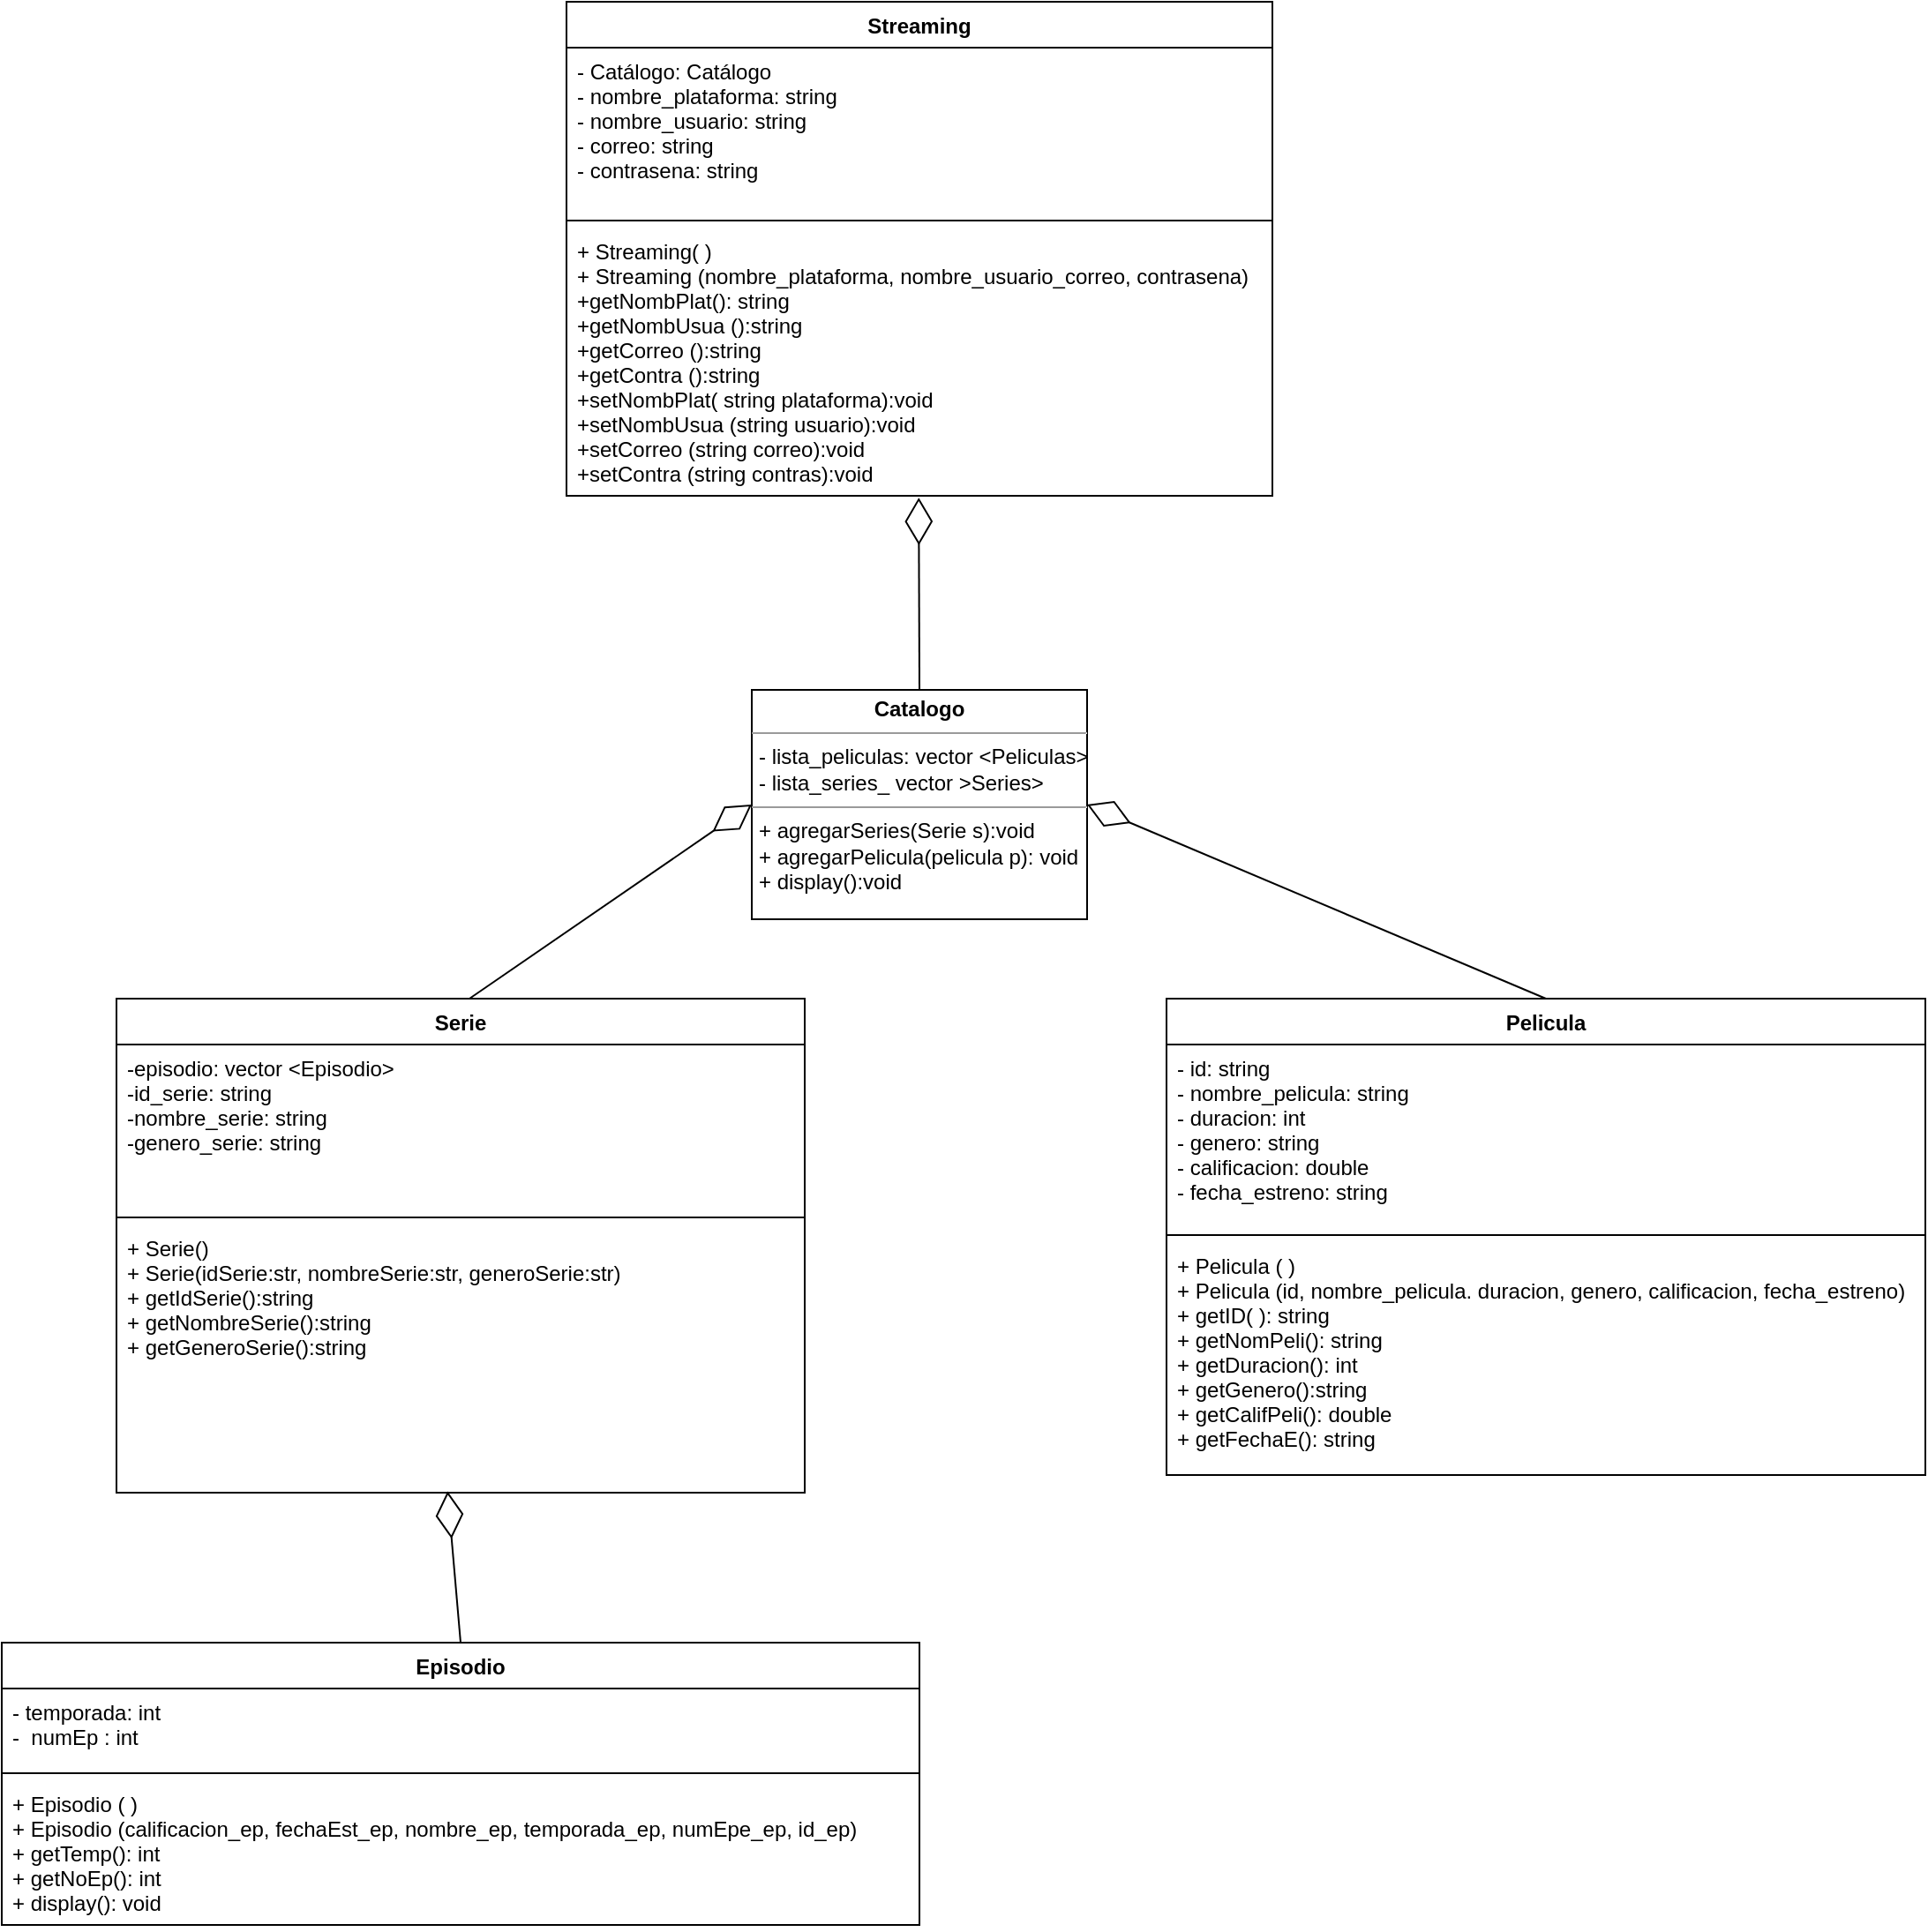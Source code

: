 <mxfile>
    <diagram id="g5spBLx_vvhdmmsODNRa" name="UML">
        <mxGraphModel dx="1910" dy="478" grid="1" gridSize="10" guides="1" tooltips="1" connect="1" arrows="1" fold="1" page="1" pageScale="1" pageWidth="850" pageHeight="1100" math="0" shadow="0">
            <root>
                <mxCell id="0"/>
                <mxCell id="1" parent="0"/>
                <mxCell id="2" value="Pelicula" style="swimlane;fontStyle=1;align=center;verticalAlign=top;childLayout=stackLayout;horizontal=1;startSize=26;horizontalStack=0;resizeParent=1;resizeParentMax=0;resizeLast=0;collapsible=1;marginBottom=0;" parent="1" vertex="1">
                    <mxGeometry x="630" y="565" width="430" height="270" as="geometry"/>
                </mxCell>
                <mxCell id="3" value="- id: string&#10;- nombre_pelicula: string&#10;- duracion: int &#10;- genero: string&#10;- calificacion: double&#10;- fecha_estreno: string" style="text;strokeColor=none;fillColor=none;align=left;verticalAlign=top;spacingLeft=4;spacingRight=4;overflow=hidden;rotatable=0;points=[[0,0.5],[1,0.5]];portConstraint=eastwest;" parent="2" vertex="1">
                    <mxGeometry y="26" width="430" height="104" as="geometry"/>
                </mxCell>
                <mxCell id="4" value="" style="line;strokeWidth=1;fillColor=none;align=left;verticalAlign=middle;spacingTop=-1;spacingLeft=3;spacingRight=3;rotatable=0;labelPosition=right;points=[];portConstraint=eastwest;" parent="2" vertex="1">
                    <mxGeometry y="130" width="430" height="8" as="geometry"/>
                </mxCell>
                <mxCell id="5" value="+ Pelicula ( )&#10;+ Pelicula (id, nombre_pelicula. duracion, genero, calificacion, fecha_estreno)&#10;+ getID( ): string&#10;+ getNomPeli(): string&#10;+ getDuracion(): int&#10;+ getGenero():string&#10;+ getCalifPeli(): double&#10;+ getFechaE(): string&#10;" style="text;strokeColor=none;fillColor=none;align=left;verticalAlign=top;spacingLeft=4;spacingRight=4;overflow=hidden;rotatable=0;points=[[0,0.5],[1,0.5]];portConstraint=eastwest;" parent="2" vertex="1">
                    <mxGeometry y="138" width="430" height="132" as="geometry"/>
                </mxCell>
                <mxCell id="6" value="Serie" style="swimlane;fontStyle=1;align=center;verticalAlign=top;childLayout=stackLayout;horizontal=1;startSize=26;horizontalStack=0;resizeParent=1;resizeParentMax=0;resizeLast=0;collapsible=1;marginBottom=0;" parent="1" vertex="1">
                    <mxGeometry x="35" y="565" width="390" height="280" as="geometry"/>
                </mxCell>
                <mxCell id="7" value="-episodio: vector &lt;Episodio&gt;&#10;-id_serie: string&#10;-nombre_serie: string&#10;-genero_serie: string" style="text;strokeColor=none;fillColor=none;align=left;verticalAlign=top;spacingLeft=4;spacingRight=4;overflow=hidden;rotatable=0;points=[[0,0.5],[1,0.5]];portConstraint=eastwest;" parent="6" vertex="1">
                    <mxGeometry y="26" width="390" height="94" as="geometry"/>
                </mxCell>
                <mxCell id="8" value="" style="line;strokeWidth=1;fillColor=none;align=left;verticalAlign=middle;spacingTop=-1;spacingLeft=3;spacingRight=3;rotatable=0;labelPosition=right;points=[];portConstraint=eastwest;" parent="6" vertex="1">
                    <mxGeometry y="120" width="390" height="8" as="geometry"/>
                </mxCell>
                <mxCell id="9" value="+ Serie()&#10;+ Serie(idSerie:str, nombreSerie:str, generoSerie:str)&#10;+ getIdSerie():string&#10;+ getNombreSerie():string&#10;+ getGeneroSerie():string&#10;&#10;" style="text;strokeColor=none;fillColor=none;align=left;verticalAlign=top;spacingLeft=4;spacingRight=4;overflow=hidden;rotatable=0;points=[[0,0.5],[1,0.5]];portConstraint=eastwest;" parent="6" vertex="1">
                    <mxGeometry y="128" width="390" height="152" as="geometry"/>
                </mxCell>
                <mxCell id="18" value="Streaming" style="swimlane;fontStyle=1;align=center;verticalAlign=top;childLayout=stackLayout;horizontal=1;startSize=26;horizontalStack=0;resizeParent=1;resizeParentMax=0;resizeLast=0;collapsible=1;marginBottom=0;" parent="1" vertex="1">
                    <mxGeometry x="290" width="400" height="280" as="geometry"/>
                </mxCell>
                <mxCell id="19" value="- Catálogo: Catálogo&#10;- nombre_plataforma: string&#10;- nombre_usuario: string&#10;- correo: string&#10;- contrasena: string " style="text;strokeColor=none;fillColor=none;align=left;verticalAlign=top;spacingLeft=4;spacingRight=4;overflow=hidden;rotatable=0;points=[[0,0.5],[1,0.5]];portConstraint=eastwest;" parent="18" vertex="1">
                    <mxGeometry y="26" width="400" height="94" as="geometry"/>
                </mxCell>
                <mxCell id="20" value="" style="line;strokeWidth=1;fillColor=none;align=left;verticalAlign=middle;spacingTop=-1;spacingLeft=3;spacingRight=3;rotatable=0;labelPosition=right;points=[];portConstraint=eastwest;" parent="18" vertex="1">
                    <mxGeometry y="120" width="400" height="8" as="geometry"/>
                </mxCell>
                <mxCell id="21" value="+ Streaming( )&#10;+ Streaming (nombre_plataforma, nombre_usuario_correo, contrasena)&#10;+getNombPlat(): string&#10;+getNombUsua ():string&#10;+getCorreo ():string&#10;+getContra ():string&#10;+setNombPlat( string plataforma):void&#10;+setNombUsua (string usuario):void&#10;+setCorreo (string correo):void&#10;+setContra (string contras):void" style="text;strokeColor=none;fillColor=none;align=left;verticalAlign=top;spacingLeft=4;spacingRight=4;overflow=hidden;rotatable=0;points=[[0,0.5],[1,0.5]];portConstraint=eastwest;" parent="18" vertex="1">
                    <mxGeometry y="128" width="400" height="152" as="geometry"/>
                </mxCell>
                <mxCell id="29" value="" style="endArrow=diamondThin;endFill=0;endSize=24;html=1;entryX=0;entryY=0.5;entryDx=0;entryDy=0;" parent="1" edge="1" target="34">
                    <mxGeometry width="160" relative="1" as="geometry">
                        <mxPoint x="235" y="565" as="sourcePoint"/>
                        <mxPoint x="395" y="445" as="targetPoint"/>
                    </mxGeometry>
                </mxCell>
                <mxCell id="30" value="" style="endArrow=diamondThin;endFill=0;endSize=24;html=1;exitX=0.5;exitY=0;exitDx=0;exitDy=0;entryX=1;entryY=0.5;entryDx=0;entryDy=0;" parent="1" source="2" target="34" edge="1">
                    <mxGeometry width="160" relative="1" as="geometry">
                        <mxPoint x="400" y="580" as="sourcePoint"/>
                        <mxPoint x="580" y="440" as="targetPoint"/>
                        <Array as="points"/>
                    </mxGeometry>
                </mxCell>
                <mxCell id="31" value="" style="endArrow=diamondThin;endFill=0;endSize=24;html=1;entryX=0.481;entryY=0.995;entryDx=0;entryDy=0;entryPerimeter=0;exitX=0.5;exitY=0;exitDx=0;exitDy=0;" parent="1" source="38" target="9" edge="1">
                    <mxGeometry width="160" relative="1" as="geometry">
                        <mxPoint x="220" y="930" as="sourcePoint"/>
                        <mxPoint x="360" y="880" as="targetPoint"/>
                    </mxGeometry>
                </mxCell>
                <mxCell id="32" value="" style="endArrow=diamondThin;endFill=0;endSize=24;html=1;exitX=0.5;exitY=0;exitDx=0;exitDy=0;entryX=0.499;entryY=1.007;entryDx=0;entryDy=0;entryPerimeter=0;" parent="1" target="21" edge="1" source="34">
                    <mxGeometry width="160" relative="1" as="geometry">
                        <mxPoint x="490" y="380" as="sourcePoint"/>
                        <mxPoint x="500" y="280" as="targetPoint"/>
                    </mxGeometry>
                </mxCell>
                <mxCell id="34" value="&lt;p style=&quot;margin: 0px ; margin-top: 4px ; text-align: center&quot;&gt;&lt;b&gt;Catalogo&lt;/b&gt;&lt;/p&gt;&lt;hr size=&quot;1&quot;&gt;&lt;p style=&quot;margin: 0px ; margin-left: 4px&quot;&gt;- lista_peliculas: vector &amp;lt;Peliculas&amp;gt;&lt;/p&gt;&lt;p style=&quot;margin: 0px ; margin-left: 4px&quot;&gt;- lista_series_ vector &amp;gt;Series&amp;gt;&lt;/p&gt;&lt;hr size=&quot;1&quot;&gt;&lt;p style=&quot;margin: 0px ; margin-left: 4px&quot;&gt;+ agregarSeries(Serie s):void&amp;nbsp;&lt;/p&gt;&lt;p style=&quot;margin: 0px ; margin-left: 4px&quot;&gt;+ agregarPelicula(pelicula p): void&lt;/p&gt;&lt;p style=&quot;margin: 0px ; margin-left: 4px&quot;&gt;+ display():void&amp;nbsp;&lt;/p&gt;" style="verticalAlign=top;align=left;overflow=fill;fontSize=12;fontFamily=Helvetica;html=1;" parent="1" vertex="1">
                    <mxGeometry x="395" y="390" width="190" height="130" as="geometry"/>
                </mxCell>
                <mxCell id="38" value="Episodio" style="swimlane;fontStyle=1;align=center;verticalAlign=top;childLayout=stackLayout;horizontal=1;startSize=26;horizontalStack=0;resizeParent=1;resizeParentMax=0;resizeLast=0;collapsible=1;marginBottom=0;" vertex="1" parent="1">
                    <mxGeometry x="-30" y="930" width="520" height="160" as="geometry"/>
                </mxCell>
                <mxCell id="39" value="- temporada: int&#10;-  numEp : int&#10;" style="text;strokeColor=none;fillColor=none;align=left;verticalAlign=top;spacingLeft=4;spacingRight=4;overflow=hidden;rotatable=0;points=[[0,0.5],[1,0.5]];portConstraint=eastwest;" vertex="1" parent="38">
                    <mxGeometry y="26" width="520" height="44" as="geometry"/>
                </mxCell>
                <mxCell id="40" value="" style="line;strokeWidth=1;fillColor=none;align=left;verticalAlign=middle;spacingTop=-1;spacingLeft=3;spacingRight=3;rotatable=0;labelPosition=right;points=[];portConstraint=eastwest;" vertex="1" parent="38">
                    <mxGeometry y="70" width="520" height="8" as="geometry"/>
                </mxCell>
                <mxCell id="41" value="+ Episodio ( )&#10;+ Episodio (calificacion_ep, fechaEst_ep, nombre_ep, temporada_ep, numEpe_ep, id_ep)&#10;+ getTemp(): int&#10;+ getNoEp(): int&#10;+ display(): void&#10;" style="text;strokeColor=none;fillColor=none;align=left;verticalAlign=top;spacingLeft=4;spacingRight=4;overflow=hidden;rotatable=0;points=[[0,0.5],[1,0.5]];portConstraint=eastwest;" vertex="1" parent="38">
                    <mxGeometry y="78" width="520" height="82" as="geometry"/>
                </mxCell>
            </root>
        </mxGraphModel>
    </diagram>
    <diagram id="M7OhMWJQaxeYg0EjF2d1" name="UML herencia">
        <mxGraphModel dx="1060" dy="1647" grid="1" gridSize="10" guides="1" tooltips="1" connect="1" arrows="1" fold="1" page="1" pageScale="1" pageWidth="827" pageHeight="1169" math="0" shadow="0">
            <root>
                <mxCell id="FiDUl4p-JCGd17M9LX08-0"/>
                <mxCell id="FiDUl4p-JCGd17M9LX08-1" parent="FiDUl4p-JCGd17M9LX08-0"/>
                <mxCell id="y2TpvjQaVLHb-VL8xuH1-0" value="Streaming" style="swimlane;fontStyle=1;align=center;verticalAlign=top;childLayout=stackLayout;horizontal=1;startSize=26;horizontalStack=0;resizeParent=1;resizeParentMax=0;resizeLast=0;collapsible=1;marginBottom=0;" parent="FiDUl4p-JCGd17M9LX08-1" vertex="1">
                    <mxGeometry x="360" y="-40" width="400" height="310" as="geometry"/>
                </mxCell>
                <mxCell id="y2TpvjQaVLHb-VL8xuH1-1" value="- Catálogo: Catálogo&#10;- nombre_plataforma: string&#10;- nombre_usuario: string&#10;- correo: string&#10;- contrasena: string " style="text;strokeColor=none;fillColor=none;align=left;verticalAlign=top;spacingLeft=4;spacingRight=4;overflow=hidden;rotatable=0;points=[[0,0.5],[1,0.5]];portConstraint=eastwest;" parent="y2TpvjQaVLHb-VL8xuH1-0" vertex="1">
                    <mxGeometry y="26" width="400" height="94" as="geometry"/>
                </mxCell>
                <mxCell id="y2TpvjQaVLHb-VL8xuH1-2" value="" style="line;strokeWidth=1;fillColor=none;align=left;verticalAlign=middle;spacingTop=-1;spacingLeft=3;spacingRight=3;rotatable=0;labelPosition=right;points=[];portConstraint=eastwest;" parent="y2TpvjQaVLHb-VL8xuH1-0" vertex="1">
                    <mxGeometry y="120" width="400" height="8" as="geometry"/>
                </mxCell>
                <mxCell id="y2TpvjQaVLHb-VL8xuH1-3" value="+ Streaming( )&#10;+ Streaming (nombre_plataforma, nombre_usuario_correo, contrasena)&#10;&#10;+getNombPlat(): string&#10;+getNombUsua ():string&#10;+getCorreo ():string&#10;+getContra ():string&#10;+setNombPlat( string plataforma):void&#10;+setNombUsua (string usuario):void&#10;+setCorreo (string correo):void&#10;+setContra (string contras):void" style="text;strokeColor=none;fillColor=none;align=left;verticalAlign=top;spacingLeft=4;spacingRight=4;overflow=hidden;rotatable=0;points=[[0,0.5],[1,0.5]];portConstraint=eastwest;" parent="y2TpvjQaVLHb-VL8xuH1-0" vertex="1">
                    <mxGeometry y="128" width="400" height="182" as="geometry"/>
                </mxCell>
                <mxCell id="GW1StQTnTIdHxi2I7VkY-0" value="Episodio" style="swimlane;fontStyle=1;align=center;verticalAlign=top;childLayout=stackLayout;horizontal=1;startSize=26;horizontalStack=0;resizeParent=1;resizeParentMax=0;resizeLast=0;collapsible=1;marginBottom=0;" parent="FiDUl4p-JCGd17M9LX08-1" vertex="1">
                    <mxGeometry x="40" y="820" width="460" height="150" as="geometry"/>
                </mxCell>
                <mxCell id="GW1StQTnTIdHxi2I7VkY-1" value="- temporada: int&#10;-  numEp : int&#10;" style="text;strokeColor=none;fillColor=none;align=left;verticalAlign=top;spacingLeft=4;spacingRight=4;overflow=hidden;rotatable=0;points=[[0,0.5],[1,0.5]];portConstraint=eastwest;" parent="GW1StQTnTIdHxi2I7VkY-0" vertex="1">
                    <mxGeometry y="26" width="460" height="44" as="geometry"/>
                </mxCell>
                <mxCell id="GW1StQTnTIdHxi2I7VkY-2" value="" style="line;strokeWidth=1;fillColor=none;align=left;verticalAlign=middle;spacingTop=-1;spacingLeft=3;spacingRight=3;rotatable=0;labelPosition=right;points=[];portConstraint=eastwest;" parent="GW1StQTnTIdHxi2I7VkY-0" vertex="1">
                    <mxGeometry y="70" width="460" height="8" as="geometry"/>
                </mxCell>
                <mxCell id="GW1StQTnTIdHxi2I7VkY-3" value="+ Episodio ( )&#10;+ Episodio (calificacion_ep, fechaEst_ep nombre_ep, temporada, numEp, id_ep)&#10;+ getTemp(): int&#10;+ getNoEp(): int&#10;" style="text;strokeColor=none;fillColor=none;align=left;verticalAlign=top;spacingLeft=4;spacingRight=4;overflow=hidden;rotatable=0;points=[[0,0.5],[1,0.5]];portConstraint=eastwest;" parent="GW1StQTnTIdHxi2I7VkY-0" vertex="1">
                    <mxGeometry y="78" width="460" height="72" as="geometry"/>
                </mxCell>
                <mxCell id="mvdX4LRs8X7vJDpDzA3B-0" value="Pelicula" style="swimlane;fontStyle=1;align=center;verticalAlign=top;childLayout=stackLayout;horizontal=1;startSize=26;horizontalStack=0;resizeParent=1;resizeParentMax=0;resizeLast=0;collapsible=1;marginBottom=0;" parent="FiDUl4p-JCGd17M9LX08-1" vertex="1">
                    <mxGeometry x="650" y="780" width="430" height="170" as="geometry"/>
                </mxCell>
                <mxCell id="mvdX4LRs8X7vJDpDzA3B-1" value="- duracion: int &#10;- genero: string&#10;" style="text;strokeColor=none;fillColor=none;align=left;verticalAlign=top;spacingLeft=4;spacingRight=4;overflow=hidden;rotatable=0;points=[[0,0.5],[1,0.5]];portConstraint=eastwest;" parent="mvdX4LRs8X7vJDpDzA3B-0" vertex="1">
                    <mxGeometry y="26" width="430" height="44" as="geometry"/>
                </mxCell>
                <mxCell id="mvdX4LRs8X7vJDpDzA3B-2" value="" style="line;strokeWidth=1;fillColor=none;align=left;verticalAlign=middle;spacingTop=-1;spacingLeft=3;spacingRight=3;rotatable=0;labelPosition=right;points=[];portConstraint=eastwest;" parent="mvdX4LRs8X7vJDpDzA3B-0" vertex="1">
                    <mxGeometry y="70" width="430" height="8" as="geometry"/>
                </mxCell>
                <mxCell id="mvdX4LRs8X7vJDpDzA3B-3" value="+ Pelicula ( )&#10;+ Pelicula (id, nombre_pelicula. duracion, genero, calificacion, fecha_estreno)&#10;+ getDuracion(): int&#10;+ getGenero():string&#10;+ agregarPelicula(peli:Pelicula*)" style="text;strokeColor=none;fillColor=none;align=left;verticalAlign=top;spacingLeft=4;spacingRight=4;overflow=hidden;rotatable=0;points=[[0,0.5],[1,0.5]];portConstraint=eastwest;" parent="mvdX4LRs8X7vJDpDzA3B-0" vertex="1">
                    <mxGeometry y="78" width="430" height="92" as="geometry"/>
                </mxCell>
                <mxCell id="iZNObUnaK5UAuj5KGu7X-0" value="" style="endArrow=diamondThin;endFill=0;endSize=24;html=1;exitX=0.5;exitY=0;exitDx=0;exitDy=0;entryX=0.55;entryY=1.009;entryDx=0;entryDy=0;entryPerimeter=0;" parent="FiDUl4p-JCGd17M9LX08-1" source="GW1StQTnTIdHxi2I7VkY-0" target="T_MIQqRZn0Wsp7qm4aTt-3" edge="1">
                    <mxGeometry width="160" relative="1" as="geometry">
                        <mxPoint x="480" y="780" as="sourcePoint"/>
                        <mxPoint x="250.18" y="1070" as="targetPoint"/>
                        <Array as="points"/>
                    </mxGeometry>
                </mxCell>
                <mxCell id="iZNObUnaK5UAuj5KGu7X-1" value="" style="endArrow=diamondThin;endFill=0;endSize=24;html=1;exitX=0.5;exitY=0;exitDx=0;exitDy=0;entryX=-0.026;entryY=0.423;entryDx=0;entryDy=0;entryPerimeter=0;" parent="FiDUl4p-JCGd17M9LX08-1" source="T_MIQqRZn0Wsp7qm4aTt-0" target="xdg_02j6VJrPFdWVASHq-0" edge="1">
                    <mxGeometry width="160" relative="1" as="geometry">
                        <mxPoint x="265" y="770" as="sourcePoint"/>
                        <mxPoint x="480" y="403" as="targetPoint"/>
                        <Array as="points">
                            <mxPoint x="250" y="418"/>
                        </Array>
                    </mxGeometry>
                </mxCell>
                <mxCell id="iZNObUnaK5UAuj5KGu7X-2" value="" style="endArrow=diamondThin;endFill=0;endSize=24;html=1;entryX=1.021;entryY=0.423;entryDx=0;entryDy=0;exitX=0.5;exitY=0;exitDx=0;exitDy=0;entryPerimeter=0;" parent="FiDUl4p-JCGd17M9LX08-1" source="mvdX4LRs8X7vJDpDzA3B-0" target="xdg_02j6VJrPFdWVASHq-0" edge="1">
                    <mxGeometry width="160" relative="1" as="geometry">
                        <mxPoint x="310" y="760" as="sourcePoint"/>
                        <mxPoint x="640" y="403" as="targetPoint"/>
                        <Array as="points">
                            <mxPoint x="865" y="418"/>
                        </Array>
                    </mxGeometry>
                </mxCell>
                <mxCell id="iZNObUnaK5UAuj5KGu7X-3" value="Video" style="swimlane;fontStyle=0;childLayout=stackLayout;horizontal=1;startSize=26;fillColor=none;horizontalStack=0;resizeParent=1;resizeParentMax=0;resizeLast=0;collapsible=1;marginBottom=0;strokeColor=default;" parent="FiDUl4p-JCGd17M9LX08-1" vertex="1">
                    <mxGeometry x="480" y="540" width="210" height="200" as="geometry"/>
                </mxCell>
                <mxCell id="iZNObUnaK5UAuj5KGu7X-4" value="+ id:string&#10;+ nombre:string&#10;+ fecha_estreno() string&#10;+ calificacion(): int" style="text;strokeColor=none;fillColor=none;align=left;verticalAlign=top;spacingLeft=4;spacingRight=4;overflow=hidden;rotatable=0;points=[[0,0.5],[1,0.5]];portConstraint=eastwest;" parent="iZNObUnaK5UAuj5KGu7X-3" vertex="1">
                    <mxGeometry y="26" width="210" height="84" as="geometry"/>
                </mxCell>
                <mxCell id="iZNObUnaK5UAuj5KGu7X-5" value="+ Video()&#10;+ getId():string&#10;+ getNombre():string&#10;+ getFechaE(): string&#10;+ setCalifPeli(double colif): double&#10;" style="text;strokeColor=default;fillColor=none;align=left;verticalAlign=top;spacingLeft=4;spacingRight=4;overflow=hidden;rotatable=0;points=[[0,0.5],[1,0.5]];portConstraint=eastwest;" parent="iZNObUnaK5UAuj5KGu7X-3" vertex="1">
                    <mxGeometry y="110" width="210" height="90" as="geometry"/>
                </mxCell>
                <mxCell id="o8nyL9neEUp9HJr-DIkO-11" value="" style="endArrow=diamondThin;endFill=0;endSize=24;html=1;entryX=0.468;entryY=1.013;entryDx=0;entryDy=0;entryPerimeter=0;exitX=0.429;exitY=-0.013;exitDx=0;exitDy=0;exitPerimeter=0;" parent="FiDUl4p-JCGd17M9LX08-1" target="y2TpvjQaVLHb-VL8xuH1-3" edge="1">
                    <mxGeometry width="160" relative="1" as="geometry">
                        <mxPoint x="548.64" y="348.466" as="sourcePoint"/>
                        <mxPoint x="520" y="428.0" as="targetPoint"/>
                        <Array as="points">
                            <mxPoint x="549" y="310"/>
                        </Array>
                    </mxGeometry>
                </mxCell>
                <mxCell id="T_MIQqRZn0Wsp7qm4aTt-0" value="Serie" style="swimlane;fontStyle=1;align=center;verticalAlign=top;childLayout=stackLayout;horizontal=1;startSize=26;horizontalStack=0;resizeParent=1;resizeParentMax=0;resizeLast=0;collapsible=1;marginBottom=0;" parent="FiDUl4p-JCGd17M9LX08-1" vertex="1">
                    <mxGeometry x="55" y="480" width="390" height="220" as="geometry"/>
                </mxCell>
                <mxCell id="T_MIQqRZn0Wsp7qm4aTt-1" value="-episodio: vector &lt;Episodio&gt;&#10;-id_serie: string&#10;-nombre_serie: string&#10;-genero_serie: string" style="text;strokeColor=none;fillColor=none;align=left;verticalAlign=top;spacingLeft=4;spacingRight=4;overflow=hidden;rotatable=0;points=[[0,0.5],[1,0.5]];portConstraint=eastwest;" parent="T_MIQqRZn0Wsp7qm4aTt-0" vertex="1">
                    <mxGeometry y="26" width="390" height="74" as="geometry"/>
                </mxCell>
                <mxCell id="T_MIQqRZn0Wsp7qm4aTt-2" value="" style="line;strokeWidth=1;fillColor=none;align=left;verticalAlign=middle;spacingTop=-1;spacingLeft=3;spacingRight=3;rotatable=0;labelPosition=right;points=[];portConstraint=eastwest;" parent="T_MIQqRZn0Wsp7qm4aTt-0" vertex="1">
                    <mxGeometry y="100" width="390" height="8" as="geometry"/>
                </mxCell>
                <mxCell id="T_MIQqRZn0Wsp7qm4aTt-3" value="+ Serie()&#10;+ Serie(idSerie:str, nombreSerie:str, generoSerie:str)&#10;+ getIdSerie():string&#10;+ getNombreSerie():string&#10;+ getGeneroSerie():string&#10;+ agregarEpisodio(serie:Serie *)&#10;+ display(): void&#10;" style="text;strokeColor=none;fillColor=none;align=left;verticalAlign=top;spacingLeft=4;spacingRight=4;overflow=hidden;rotatable=0;points=[[0,0.5],[1,0.5]];portConstraint=eastwest;" parent="T_MIQqRZn0Wsp7qm4aTt-0" vertex="1">
                    <mxGeometry y="108" width="390" height="112" as="geometry"/>
                </mxCell>
                <mxCell id="2hrAFd8VoMEE1bOyo6JW-0" value="" style="endArrow=block;endSize=16;endFill=0;html=1;entryX=1.011;entryY=-0.025;entryDx=0;entryDy=0;entryPerimeter=0;exitX=0.25;exitY=0;exitDx=0;exitDy=0;" parent="FiDUl4p-JCGd17M9LX08-1" source="mvdX4LRs8X7vJDpDzA3B-0" target="iZNObUnaK5UAuj5KGu7X-5" edge="1">
                    <mxGeometry width="160" relative="1" as="geometry">
                        <mxPoint x="770" y="760" as="sourcePoint"/>
                        <mxPoint x="1020" y="670" as="targetPoint"/>
                    </mxGeometry>
                </mxCell>
                <mxCell id="2hrAFd8VoMEE1bOyo6JW-1" value="" style="endArrow=block;endSize=16;endFill=0;html=1;entryX=0.291;entryY=1.049;entryDx=0;entryDy=0;entryPerimeter=0;exitX=0.903;exitY=-0.019;exitDx=0;exitDy=0;exitPerimeter=0;" parent="FiDUl4p-JCGd17M9LX08-1" source="GW1StQTnTIdHxi2I7VkY-0" target="iZNObUnaK5UAuj5KGu7X-5" edge="1">
                    <mxGeometry width="160" relative="1" as="geometry">
                        <mxPoint x="510" y="940" as="sourcePoint"/>
                        <mxPoint x="702.31" y="647.75" as="targetPoint"/>
                    </mxGeometry>
                </mxCell>
                <mxCell id="xdg_02j6VJrPFdWVASHq-0" value="&lt;p style=&quot;margin: 0px ; margin-top: 4px ; text-align: center&quot;&gt;&lt;b&gt;Catalogo&lt;/b&gt;&lt;/p&gt;&lt;hr size=&quot;1&quot;&gt;&lt;p style=&quot;margin: 0px ; margin-left: 4px&quot;&gt;- lista_peliculas: vector &amp;lt;Peliculas&amp;gt;&lt;/p&gt;&lt;p style=&quot;margin: 0px ; margin-left: 4px&quot;&gt;- lista_series_ vector &amp;gt;Series&amp;gt;&lt;/p&gt;&lt;hr size=&quot;1&quot;&gt;&lt;p style=&quot;margin: 0px ; margin-left: 4px&quot;&gt;+ agregarSeries(Serie s):void&amp;nbsp;&lt;/p&gt;&lt;p style=&quot;margin: 0px ; margin-left: 4px&quot;&gt;+ agregarPelicula(pelicula p): void&lt;/p&gt;&lt;p style=&quot;margin: 0px ; margin-left: 4px&quot;&gt;+ display():void&amp;nbsp;&lt;/p&gt;" style="verticalAlign=top;align=left;overflow=fill;fontSize=12;fontFamily=Helvetica;html=1;" parent="FiDUl4p-JCGd17M9LX08-1" vertex="1">
                    <mxGeometry x="460" y="350" width="190" height="130" as="geometry"/>
                </mxCell>
            </root>
        </mxGraphModel>
    </diagram>
</mxfile>